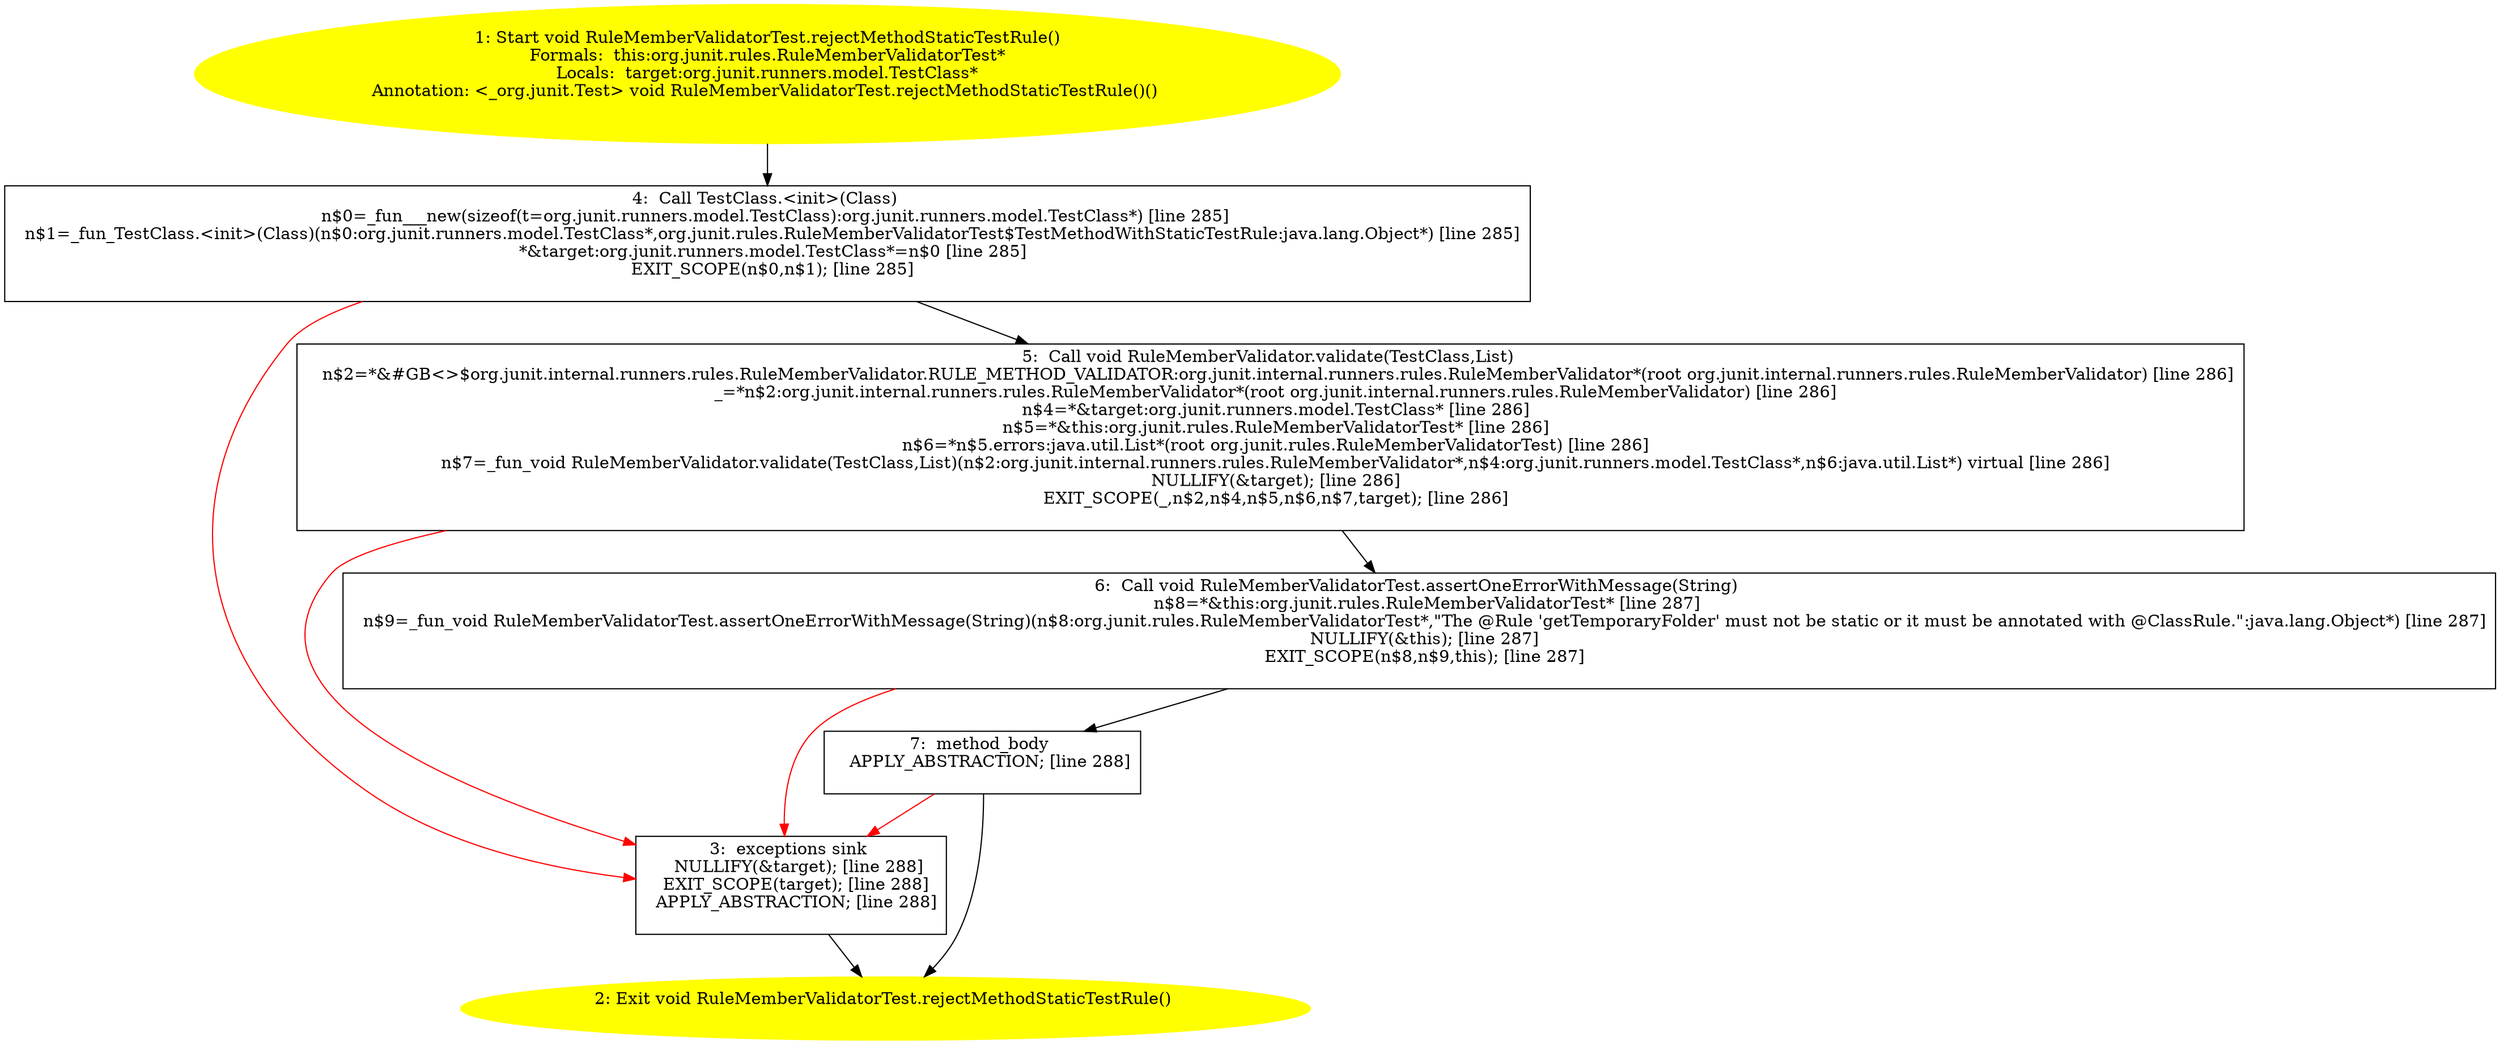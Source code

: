 /* @generated */
digraph cfg {
"org.junit.rules.RuleMemberValidatorTest.rejectMethodStaticTestRule():void.2d71de22f18d54b06da4af8a5c80b99f_1" [label="1: Start void RuleMemberValidatorTest.rejectMethodStaticTestRule()\nFormals:  this:org.junit.rules.RuleMemberValidatorTest*\nLocals:  target:org.junit.runners.model.TestClass*\nAnnotation: <_org.junit.Test> void RuleMemberValidatorTest.rejectMethodStaticTestRule()() \n  " color=yellow style=filled]
	

	 "org.junit.rules.RuleMemberValidatorTest.rejectMethodStaticTestRule():void.2d71de22f18d54b06da4af8a5c80b99f_1" -> "org.junit.rules.RuleMemberValidatorTest.rejectMethodStaticTestRule():void.2d71de22f18d54b06da4af8a5c80b99f_4" ;
"org.junit.rules.RuleMemberValidatorTest.rejectMethodStaticTestRule():void.2d71de22f18d54b06da4af8a5c80b99f_2" [label="2: Exit void RuleMemberValidatorTest.rejectMethodStaticTestRule() \n  " color=yellow style=filled]
	

"org.junit.rules.RuleMemberValidatorTest.rejectMethodStaticTestRule():void.2d71de22f18d54b06da4af8a5c80b99f_3" [label="3:  exceptions sink \n   NULLIFY(&target); [line 288]\n  EXIT_SCOPE(target); [line 288]\n  APPLY_ABSTRACTION; [line 288]\n " shape="box"]
	

	 "org.junit.rules.RuleMemberValidatorTest.rejectMethodStaticTestRule():void.2d71de22f18d54b06da4af8a5c80b99f_3" -> "org.junit.rules.RuleMemberValidatorTest.rejectMethodStaticTestRule():void.2d71de22f18d54b06da4af8a5c80b99f_2" ;
"org.junit.rules.RuleMemberValidatorTest.rejectMethodStaticTestRule():void.2d71de22f18d54b06da4af8a5c80b99f_4" [label="4:  Call TestClass.<init>(Class) \n   n$0=_fun___new(sizeof(t=org.junit.runners.model.TestClass):org.junit.runners.model.TestClass*) [line 285]\n  n$1=_fun_TestClass.<init>(Class)(n$0:org.junit.runners.model.TestClass*,org.junit.rules.RuleMemberValidatorTest$TestMethodWithStaticTestRule:java.lang.Object*) [line 285]\n  *&target:org.junit.runners.model.TestClass*=n$0 [line 285]\n  EXIT_SCOPE(n$0,n$1); [line 285]\n " shape="box"]
	

	 "org.junit.rules.RuleMemberValidatorTest.rejectMethodStaticTestRule():void.2d71de22f18d54b06da4af8a5c80b99f_4" -> "org.junit.rules.RuleMemberValidatorTest.rejectMethodStaticTestRule():void.2d71de22f18d54b06da4af8a5c80b99f_5" ;
	 "org.junit.rules.RuleMemberValidatorTest.rejectMethodStaticTestRule():void.2d71de22f18d54b06da4af8a5c80b99f_4" -> "org.junit.rules.RuleMemberValidatorTest.rejectMethodStaticTestRule():void.2d71de22f18d54b06da4af8a5c80b99f_3" [color="red" ];
"org.junit.rules.RuleMemberValidatorTest.rejectMethodStaticTestRule():void.2d71de22f18d54b06da4af8a5c80b99f_5" [label="5:  Call void RuleMemberValidator.validate(TestClass,List) \n   n$2=*&#GB<>$org.junit.internal.runners.rules.RuleMemberValidator.RULE_METHOD_VALIDATOR:org.junit.internal.runners.rules.RuleMemberValidator*(root org.junit.internal.runners.rules.RuleMemberValidator) [line 286]\n  _=*n$2:org.junit.internal.runners.rules.RuleMemberValidator*(root org.junit.internal.runners.rules.RuleMemberValidator) [line 286]\n  n$4=*&target:org.junit.runners.model.TestClass* [line 286]\n  n$5=*&this:org.junit.rules.RuleMemberValidatorTest* [line 286]\n  n$6=*n$5.errors:java.util.List*(root org.junit.rules.RuleMemberValidatorTest) [line 286]\n  n$7=_fun_void RuleMemberValidator.validate(TestClass,List)(n$2:org.junit.internal.runners.rules.RuleMemberValidator*,n$4:org.junit.runners.model.TestClass*,n$6:java.util.List*) virtual [line 286]\n  NULLIFY(&target); [line 286]\n  EXIT_SCOPE(_,n$2,n$4,n$5,n$6,n$7,target); [line 286]\n " shape="box"]
	

	 "org.junit.rules.RuleMemberValidatorTest.rejectMethodStaticTestRule():void.2d71de22f18d54b06da4af8a5c80b99f_5" -> "org.junit.rules.RuleMemberValidatorTest.rejectMethodStaticTestRule():void.2d71de22f18d54b06da4af8a5c80b99f_6" ;
	 "org.junit.rules.RuleMemberValidatorTest.rejectMethodStaticTestRule():void.2d71de22f18d54b06da4af8a5c80b99f_5" -> "org.junit.rules.RuleMemberValidatorTest.rejectMethodStaticTestRule():void.2d71de22f18d54b06da4af8a5c80b99f_3" [color="red" ];
"org.junit.rules.RuleMemberValidatorTest.rejectMethodStaticTestRule():void.2d71de22f18d54b06da4af8a5c80b99f_6" [label="6:  Call void RuleMemberValidatorTest.assertOneErrorWithMessage(String) \n   n$8=*&this:org.junit.rules.RuleMemberValidatorTest* [line 287]\n  n$9=_fun_void RuleMemberValidatorTest.assertOneErrorWithMessage(String)(n$8:org.junit.rules.RuleMemberValidatorTest*,\"The @Rule 'getTemporaryFolder' must not be static or it must be annotated with @ClassRule.\":java.lang.Object*) [line 287]\n  NULLIFY(&this); [line 287]\n  EXIT_SCOPE(n$8,n$9,this); [line 287]\n " shape="box"]
	

	 "org.junit.rules.RuleMemberValidatorTest.rejectMethodStaticTestRule():void.2d71de22f18d54b06da4af8a5c80b99f_6" -> "org.junit.rules.RuleMemberValidatorTest.rejectMethodStaticTestRule():void.2d71de22f18d54b06da4af8a5c80b99f_7" ;
	 "org.junit.rules.RuleMemberValidatorTest.rejectMethodStaticTestRule():void.2d71de22f18d54b06da4af8a5c80b99f_6" -> "org.junit.rules.RuleMemberValidatorTest.rejectMethodStaticTestRule():void.2d71de22f18d54b06da4af8a5c80b99f_3" [color="red" ];
"org.junit.rules.RuleMemberValidatorTest.rejectMethodStaticTestRule():void.2d71de22f18d54b06da4af8a5c80b99f_7" [label="7:  method_body \n   APPLY_ABSTRACTION; [line 288]\n " shape="box"]
	

	 "org.junit.rules.RuleMemberValidatorTest.rejectMethodStaticTestRule():void.2d71de22f18d54b06da4af8a5c80b99f_7" -> "org.junit.rules.RuleMemberValidatorTest.rejectMethodStaticTestRule():void.2d71de22f18d54b06da4af8a5c80b99f_2" ;
	 "org.junit.rules.RuleMemberValidatorTest.rejectMethodStaticTestRule():void.2d71de22f18d54b06da4af8a5c80b99f_7" -> "org.junit.rules.RuleMemberValidatorTest.rejectMethodStaticTestRule():void.2d71de22f18d54b06da4af8a5c80b99f_3" [color="red" ];
}
